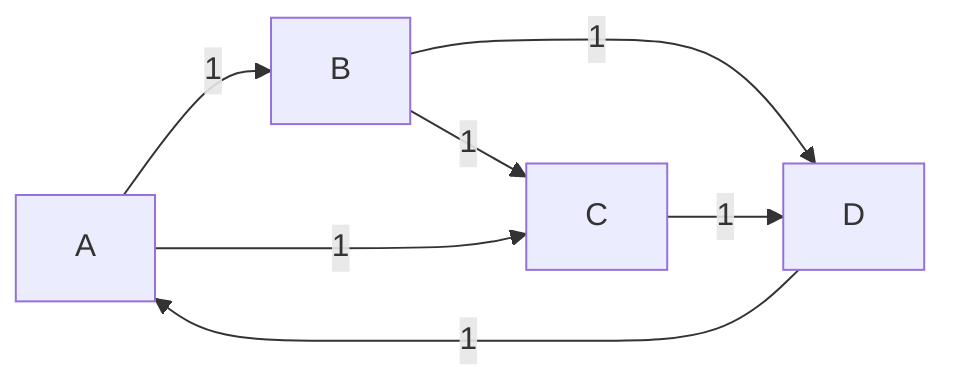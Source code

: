 flowchart LR

    
    A -->|1| B

    B -->|1| C
    
    A -->|1| C

    B -->|1| D

    C -->|1| D

    D -->|1| A
